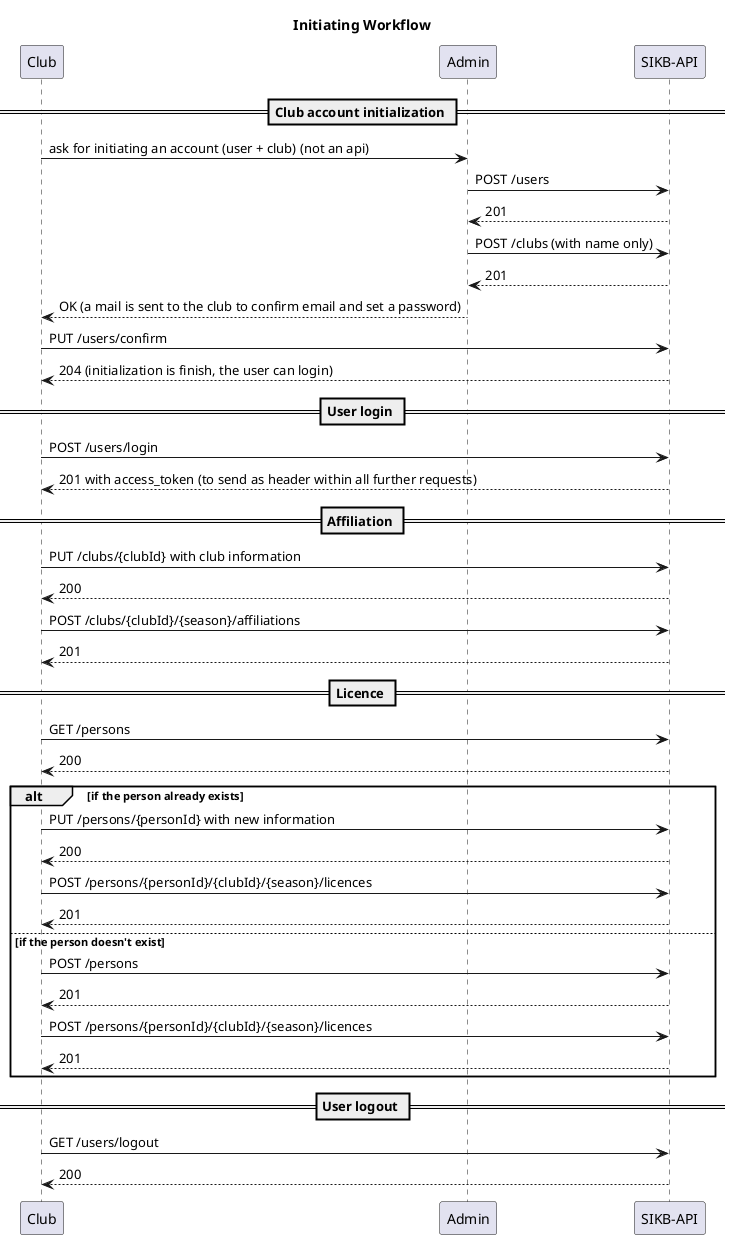 @startuml
title Initiating Workflow
 
participant "Club" as club
participant "Admin" as admin
participant "SIKB-API" as api 

== Club account initialization ==
club -> admin : ask for initiating an account (user + club) (not an api)
admin -> api : POST /users
admin <-- api : 201
admin -> api : POST /clubs (with name only)
admin <-- api : 201
club <-- admin : OK (a mail is sent to the club to confirm email and set a password)
club -> api : PUT /users/confirm
club <-- api : 204 (initialization is finish, the user can login)

== User login ==
club -> api : POST /users/login
club <-- api : 201 with access_token (to send as header within all further requests)

== Affiliation ==
club -> api : PUT /clubs/{clubId} with club information
club <-- api : 200
club -> api : POST /clubs/{clubId}/{season}/affiliations
club <-- api : 201

== Licence ==
club -> api : GET /persons
club <-- api : 200

alt if the person already exists
  club -> api : PUT /persons/{personId} with new information
  club <-- api : 200
  club -> api : POST /persons/{personId}/{clubId}/{season}/licences
  club <-- api : 201

else if the person doesn't exist
  club -> api : POST /persons
  club <-- api : 201
  club -> api : POST /persons/{personId}/{clubId}/{season}/licences
  club <-- api : 201
end 

== User logout ==
club -> api : GET /users/logout
club <-- api : 200

@enduml